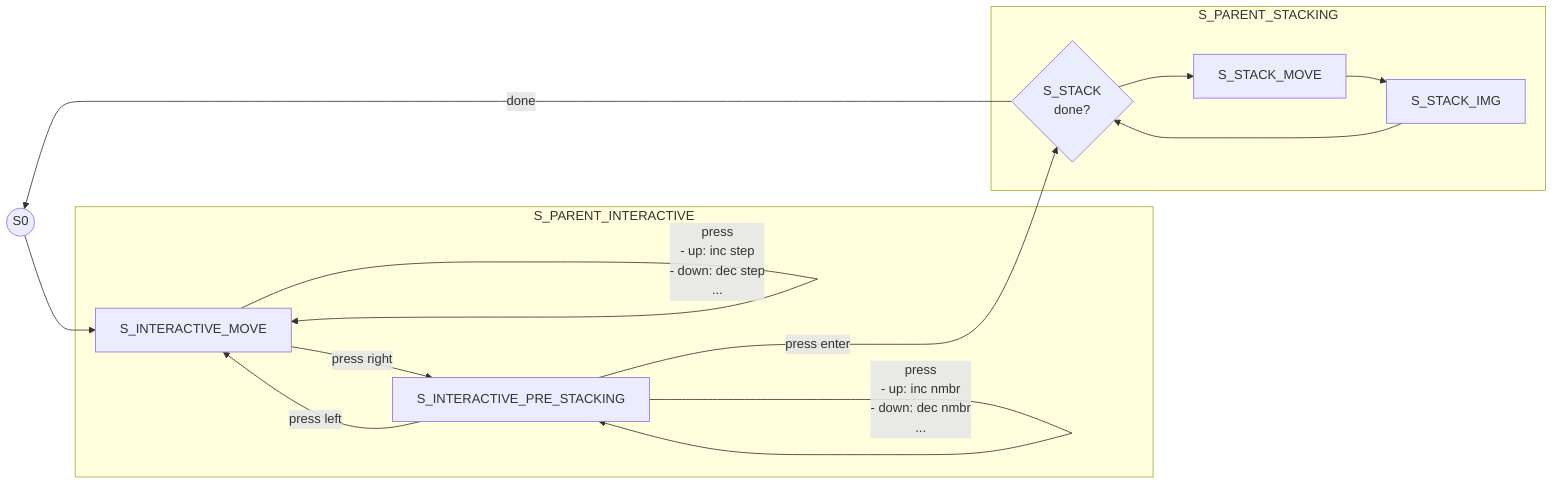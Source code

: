 flowchart LR;
    S0((S0));

    subgraph S_PARENT_INTERACTIVE
      direction TB 
      S_INTERACTIVE_MOVE;
      S_INTERACTIVE_MOVE -->|press right| S_INTERACTIVE_PRE_STACKING;
      S_INTERACTIVE_PRE_STACKING -->|press left| S_INTERACTIVE_MOVE;
    end
    S0 --> S_INTERACTIVE_MOVE;

    subgraph S_PARENT_STACKING;
      direction TB
      S_INTERACTIVE_PRE_STACKING --->|press enter| S_STACK{S_STACK\ndone?};
      S_STACK --> S_STACK_MOVE;
      S_STACK_MOVE --> S_STACK_IMG;
      S_STACK_IMG --> S_STACK;
    end
      S_STACK --->|done| S0;


    S_INTERACTIVE_MOVE -->|press\n- up: inc step\n- down: dec step\n...| S_INTERACTIVE_MOVE;
    S_INTERACTIVE_PRE_STACKING -->|press\n- up: inc nmbr\n- down: dec nmbr\n...| S_INTERACTIVE_PRE_STACKING;